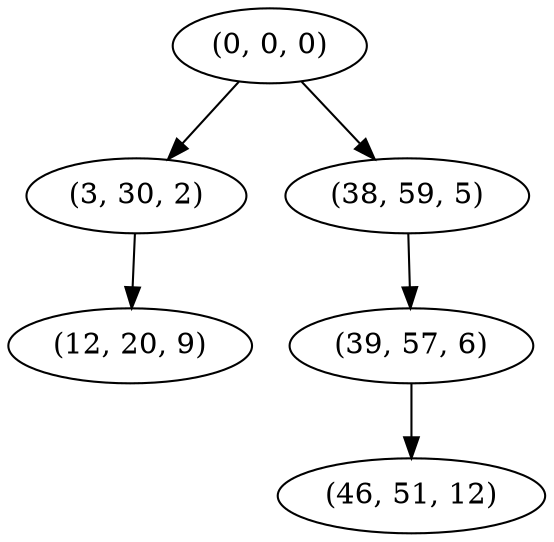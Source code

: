 digraph tree {
    "(0, 0, 0)";
    "(3, 30, 2)";
    "(12, 20, 9)";
    "(38, 59, 5)";
    "(39, 57, 6)";
    "(46, 51, 12)";
    "(0, 0, 0)" -> "(3, 30, 2)";
    "(0, 0, 0)" -> "(38, 59, 5)";
    "(3, 30, 2)" -> "(12, 20, 9)";
    "(38, 59, 5)" -> "(39, 57, 6)";
    "(39, 57, 6)" -> "(46, 51, 12)";
}
